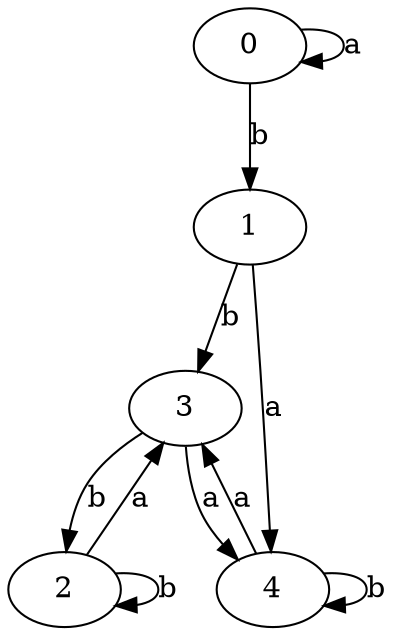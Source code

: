 digraph {
 ranksep=0.5;
 d2tdocpreamble = "\usetikzlibrary{automata}";
 d2tfigpreamble = "\tikzstyle{every state}= [ draw=blue!50,very thick,fill=blue!20]  \tikzstyle{auto}= [fill=white]";
 node [style="state"];
 edge [lblstyle="auto",topath="bend right", len=4  ]
  "0" [label="0",style = "state, initial"];
  "1" [label="1",];
  "2" [label="2",];
  "3" [label="3",];
  "4" [label="4",style = "state, accepting"];
  "0" -> "0" [label="a",topath="loop above"];
  "0" -> "1" [label="b"];
  "1" -> "3" [label="b"];
  "1" -> "4" [label="a"];
  "2" -> "2" [label="b",topath="loop above"];
  "2" -> "3" [label="a"];
  "3" -> "2" [label="b"];
  "3" -> "4" [label="a"];
  "4" -> "3" [label="a"];
  "4" -> "4" [label="b",topath="loop above"];
}